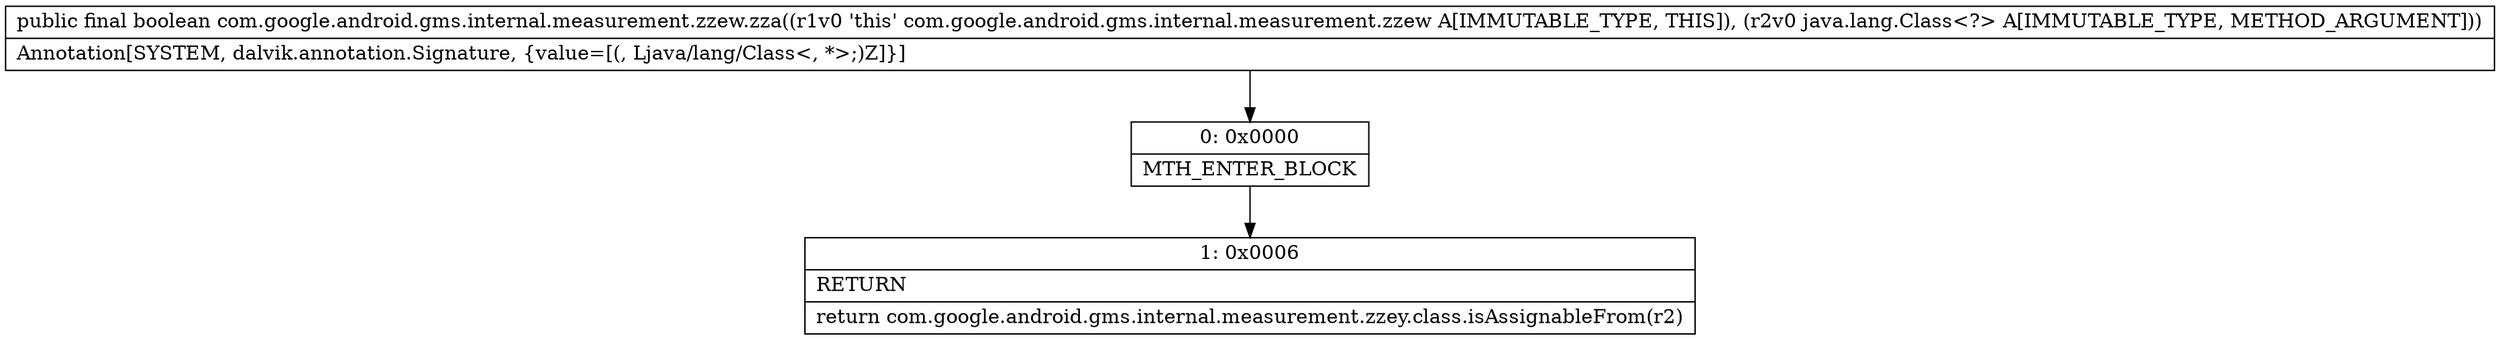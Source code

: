 digraph "CFG forcom.google.android.gms.internal.measurement.zzew.zza(Ljava\/lang\/Class;)Z" {
Node_0 [shape=record,label="{0\:\ 0x0000|MTH_ENTER_BLOCK\l}"];
Node_1 [shape=record,label="{1\:\ 0x0006|RETURN\l|return com.google.android.gms.internal.measurement.zzey.class.isAssignableFrom(r2)\l}"];
MethodNode[shape=record,label="{public final boolean com.google.android.gms.internal.measurement.zzew.zza((r1v0 'this' com.google.android.gms.internal.measurement.zzew A[IMMUTABLE_TYPE, THIS]), (r2v0 java.lang.Class\<?\> A[IMMUTABLE_TYPE, METHOD_ARGUMENT]))  | Annotation[SYSTEM, dalvik.annotation.Signature, \{value=[(, Ljava\/lang\/Class\<, *\>;)Z]\}]\l}"];
MethodNode -> Node_0;
Node_0 -> Node_1;
}

